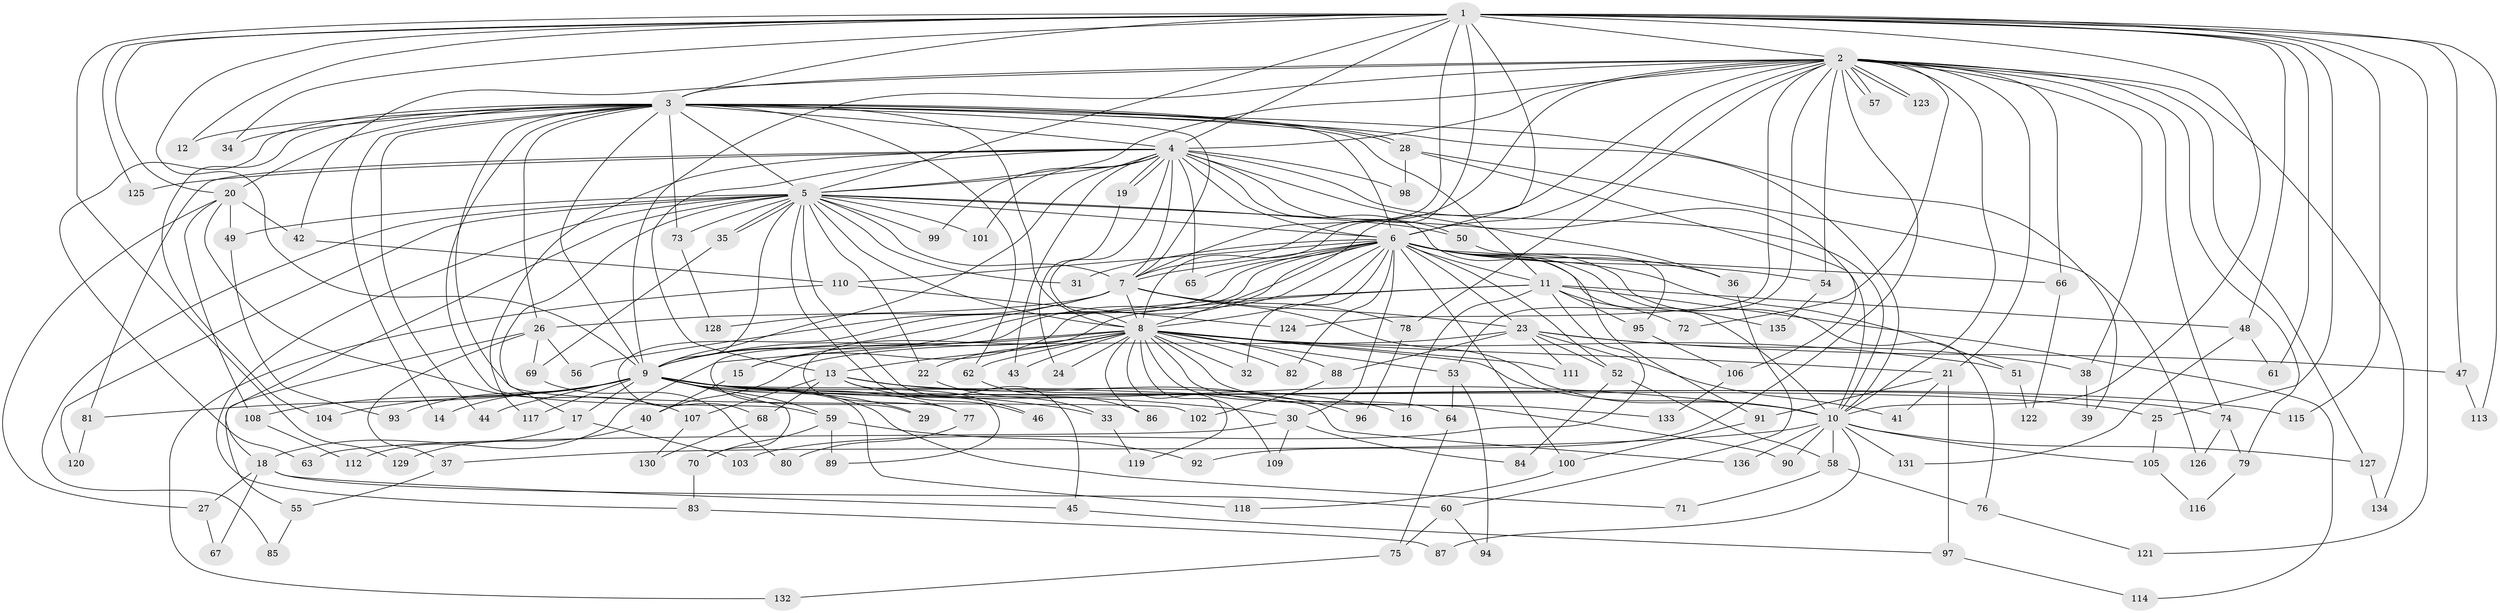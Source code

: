 // Generated by graph-tools (version 1.1) at 2025/44/03/09/25 04:44:44]
// undirected, 136 vertices, 297 edges
graph export_dot {
graph [start="1"]
  node [color=gray90,style=filled];
  1;
  2;
  3;
  4;
  5;
  6;
  7;
  8;
  9;
  10;
  11;
  12;
  13;
  14;
  15;
  16;
  17;
  18;
  19;
  20;
  21;
  22;
  23;
  24;
  25;
  26;
  27;
  28;
  29;
  30;
  31;
  32;
  33;
  34;
  35;
  36;
  37;
  38;
  39;
  40;
  41;
  42;
  43;
  44;
  45;
  46;
  47;
  48;
  49;
  50;
  51;
  52;
  53;
  54;
  55;
  56;
  57;
  58;
  59;
  60;
  61;
  62;
  63;
  64;
  65;
  66;
  67;
  68;
  69;
  70;
  71;
  72;
  73;
  74;
  75;
  76;
  77;
  78;
  79;
  80;
  81;
  82;
  83;
  84;
  85;
  86;
  87;
  88;
  89;
  90;
  91;
  92;
  93;
  94;
  95;
  96;
  97;
  98;
  99;
  100;
  101;
  102;
  103;
  104;
  105;
  106;
  107;
  108;
  109;
  110;
  111;
  112;
  113;
  114;
  115;
  116;
  117;
  118;
  119;
  120;
  121;
  122;
  123;
  124;
  125;
  126;
  127;
  128;
  129;
  130;
  131;
  132;
  133;
  134;
  135;
  136;
  1 -- 2;
  1 -- 3;
  1 -- 4;
  1 -- 5;
  1 -- 6;
  1 -- 7;
  1 -- 8;
  1 -- 9;
  1 -- 10;
  1 -- 12;
  1 -- 20;
  1 -- 25;
  1 -- 34;
  1 -- 47;
  1 -- 48;
  1 -- 61;
  1 -- 113;
  1 -- 115;
  1 -- 121;
  1 -- 125;
  1 -- 129;
  2 -- 3;
  2 -- 4;
  2 -- 5;
  2 -- 6;
  2 -- 7;
  2 -- 8;
  2 -- 9;
  2 -- 10;
  2 -- 21;
  2 -- 38;
  2 -- 42;
  2 -- 53;
  2 -- 54;
  2 -- 57;
  2 -- 57;
  2 -- 66;
  2 -- 72;
  2 -- 74;
  2 -- 78;
  2 -- 79;
  2 -- 92;
  2 -- 123;
  2 -- 123;
  2 -- 124;
  2 -- 127;
  2 -- 134;
  3 -- 4;
  3 -- 5;
  3 -- 6;
  3 -- 7;
  3 -- 8;
  3 -- 9;
  3 -- 10;
  3 -- 11;
  3 -- 12;
  3 -- 14;
  3 -- 20;
  3 -- 26;
  3 -- 28;
  3 -- 28;
  3 -- 34;
  3 -- 39;
  3 -- 44;
  3 -- 59;
  3 -- 62;
  3 -- 63;
  3 -- 73;
  3 -- 102;
  3 -- 104;
  4 -- 5;
  4 -- 6;
  4 -- 7;
  4 -- 8;
  4 -- 9;
  4 -- 10;
  4 -- 13;
  4 -- 19;
  4 -- 19;
  4 -- 36;
  4 -- 43;
  4 -- 50;
  4 -- 65;
  4 -- 81;
  4 -- 91;
  4 -- 98;
  4 -- 99;
  4 -- 101;
  4 -- 117;
  4 -- 125;
  5 -- 6;
  5 -- 7;
  5 -- 8;
  5 -- 9;
  5 -- 10;
  5 -- 17;
  5 -- 18;
  5 -- 22;
  5 -- 31;
  5 -- 35;
  5 -- 35;
  5 -- 45;
  5 -- 46;
  5 -- 49;
  5 -- 50;
  5 -- 73;
  5 -- 83;
  5 -- 85;
  5 -- 99;
  5 -- 101;
  5 -- 120;
  6 -- 7;
  6 -- 8;
  6 -- 9;
  6 -- 10;
  6 -- 11;
  6 -- 23;
  6 -- 29;
  6 -- 30;
  6 -- 31;
  6 -- 32;
  6 -- 36;
  6 -- 51;
  6 -- 52;
  6 -- 54;
  6 -- 56;
  6 -- 65;
  6 -- 66;
  6 -- 68;
  6 -- 76;
  6 -- 82;
  6 -- 100;
  6 -- 110;
  6 -- 135;
  7 -- 8;
  7 -- 9;
  7 -- 10;
  7 -- 23;
  7 -- 26;
  7 -- 78;
  7 -- 128;
  8 -- 9;
  8 -- 10;
  8 -- 13;
  8 -- 15;
  8 -- 21;
  8 -- 22;
  8 -- 24;
  8 -- 32;
  8 -- 43;
  8 -- 51;
  8 -- 53;
  8 -- 62;
  8 -- 64;
  8 -- 82;
  8 -- 86;
  8 -- 88;
  8 -- 90;
  8 -- 109;
  8 -- 111;
  8 -- 112;
  8 -- 119;
  8 -- 133;
  9 -- 10;
  9 -- 14;
  9 -- 16;
  9 -- 17;
  9 -- 29;
  9 -- 30;
  9 -- 33;
  9 -- 44;
  9 -- 59;
  9 -- 70;
  9 -- 71;
  9 -- 74;
  9 -- 77;
  9 -- 81;
  9 -- 93;
  9 -- 104;
  9 -- 108;
  9 -- 115;
  9 -- 117;
  9 -- 118;
  9 -- 136;
  10 -- 37;
  10 -- 58;
  10 -- 87;
  10 -- 90;
  10 -- 105;
  10 -- 127;
  10 -- 131;
  10 -- 136;
  11 -- 15;
  11 -- 16;
  11 -- 48;
  11 -- 72;
  11 -- 77;
  11 -- 95;
  11 -- 103;
  11 -- 114;
  13 -- 25;
  13 -- 46;
  13 -- 68;
  13 -- 89;
  13 -- 96;
  13 -- 107;
  15 -- 40;
  17 -- 18;
  17 -- 103;
  18 -- 27;
  18 -- 45;
  18 -- 60;
  18 -- 67;
  19 -- 24;
  20 -- 27;
  20 -- 42;
  20 -- 49;
  20 -- 107;
  20 -- 108;
  21 -- 41;
  21 -- 91;
  21 -- 97;
  22 -- 33;
  23 -- 38;
  23 -- 40;
  23 -- 41;
  23 -- 47;
  23 -- 52;
  23 -- 88;
  23 -- 111;
  25 -- 105;
  26 -- 37;
  26 -- 55;
  26 -- 56;
  26 -- 69;
  27 -- 67;
  28 -- 98;
  28 -- 106;
  28 -- 126;
  30 -- 63;
  30 -- 84;
  30 -- 109;
  33 -- 119;
  35 -- 69;
  36 -- 60;
  37 -- 55;
  38 -- 39;
  40 -- 129;
  42 -- 110;
  45 -- 97;
  47 -- 113;
  48 -- 61;
  48 -- 131;
  49 -- 93;
  50 -- 95;
  51 -- 122;
  52 -- 58;
  52 -- 84;
  53 -- 64;
  53 -- 94;
  54 -- 135;
  55 -- 85;
  58 -- 71;
  58 -- 76;
  59 -- 70;
  59 -- 89;
  59 -- 92;
  60 -- 75;
  60 -- 94;
  62 -- 86;
  64 -- 75;
  66 -- 122;
  68 -- 130;
  69 -- 80;
  70 -- 83;
  73 -- 128;
  74 -- 79;
  74 -- 126;
  75 -- 132;
  76 -- 121;
  77 -- 80;
  78 -- 96;
  79 -- 116;
  81 -- 120;
  83 -- 87;
  88 -- 102;
  91 -- 100;
  95 -- 106;
  97 -- 114;
  100 -- 118;
  105 -- 116;
  106 -- 133;
  107 -- 130;
  108 -- 112;
  110 -- 124;
  110 -- 132;
  127 -- 134;
}
